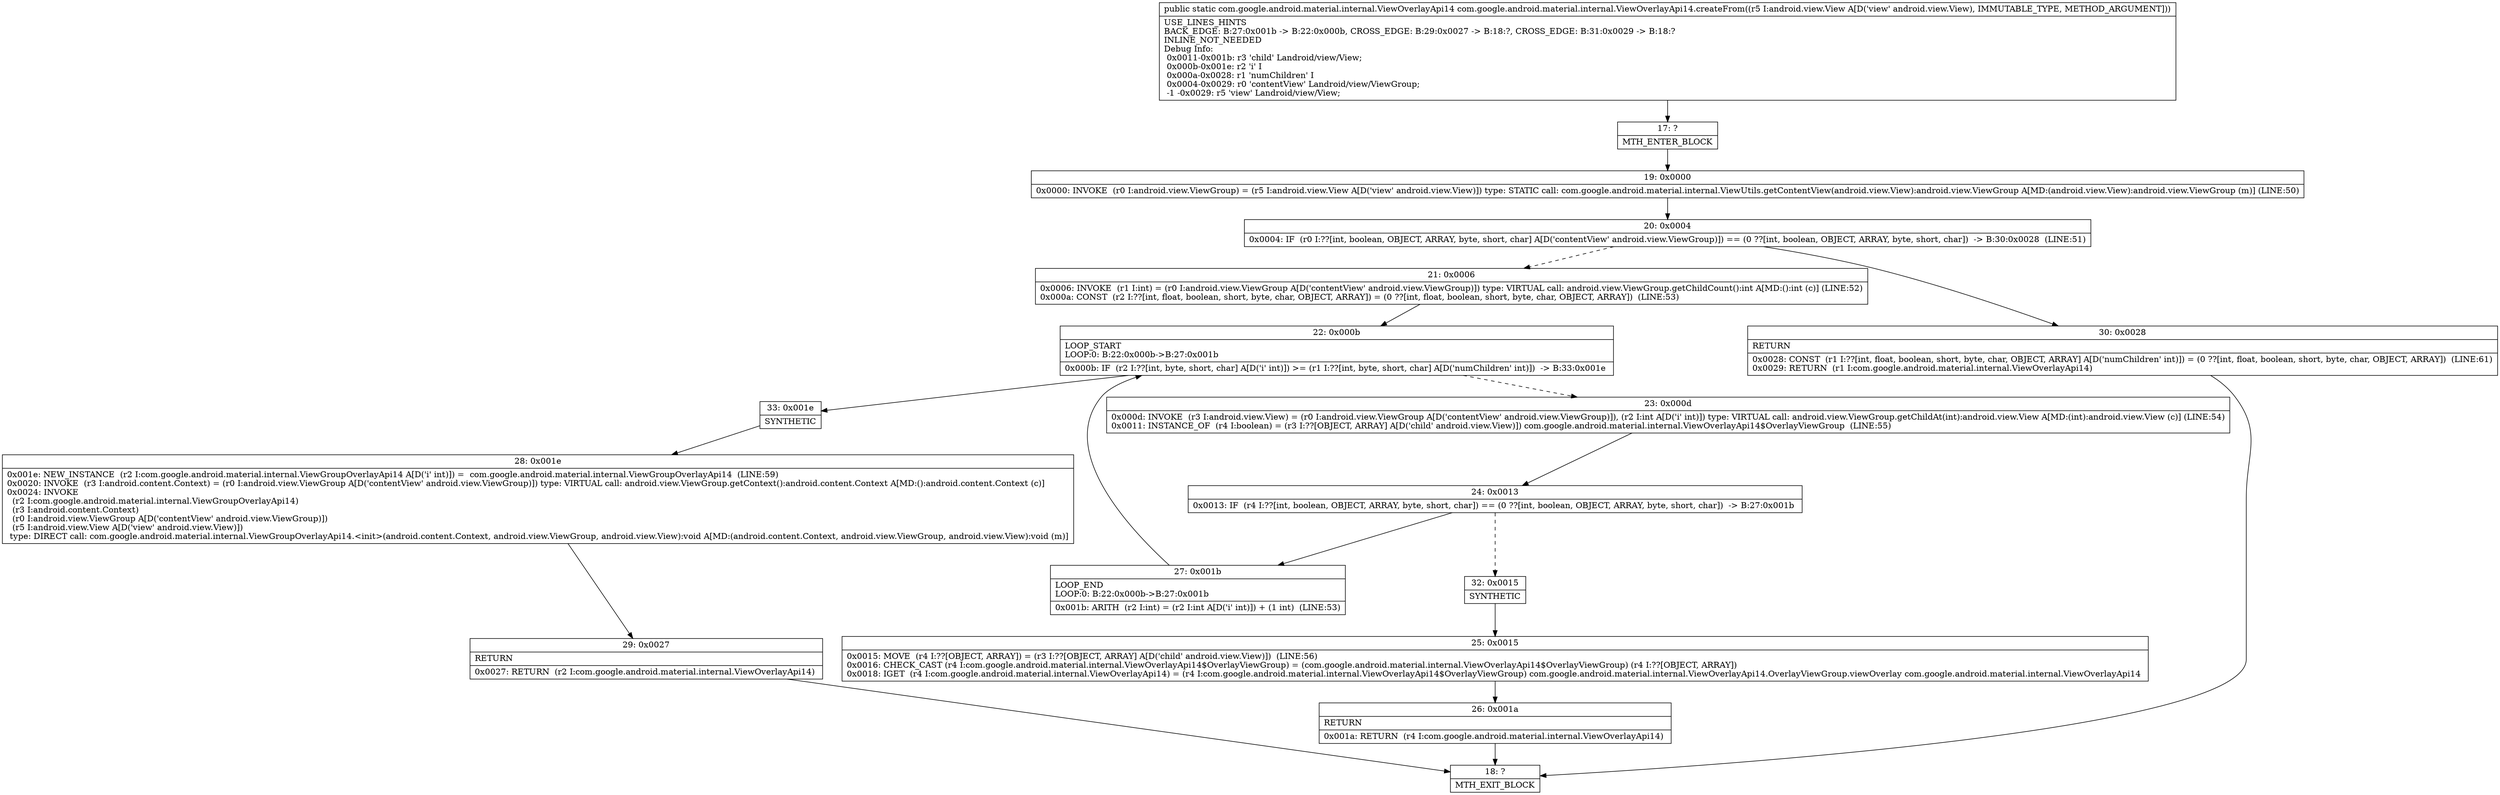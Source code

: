 digraph "CFG forcom.google.android.material.internal.ViewOverlayApi14.createFrom(Landroid\/view\/View;)Lcom\/google\/android\/material\/internal\/ViewOverlayApi14;" {
Node_17 [shape=record,label="{17\:\ ?|MTH_ENTER_BLOCK\l}"];
Node_19 [shape=record,label="{19\:\ 0x0000|0x0000: INVOKE  (r0 I:android.view.ViewGroup) = (r5 I:android.view.View A[D('view' android.view.View)]) type: STATIC call: com.google.android.material.internal.ViewUtils.getContentView(android.view.View):android.view.ViewGroup A[MD:(android.view.View):android.view.ViewGroup (m)] (LINE:50)\l}"];
Node_20 [shape=record,label="{20\:\ 0x0004|0x0004: IF  (r0 I:??[int, boolean, OBJECT, ARRAY, byte, short, char] A[D('contentView' android.view.ViewGroup)]) == (0 ??[int, boolean, OBJECT, ARRAY, byte, short, char])  \-\> B:30:0x0028  (LINE:51)\l}"];
Node_21 [shape=record,label="{21\:\ 0x0006|0x0006: INVOKE  (r1 I:int) = (r0 I:android.view.ViewGroup A[D('contentView' android.view.ViewGroup)]) type: VIRTUAL call: android.view.ViewGroup.getChildCount():int A[MD:():int (c)] (LINE:52)\l0x000a: CONST  (r2 I:??[int, float, boolean, short, byte, char, OBJECT, ARRAY]) = (0 ??[int, float, boolean, short, byte, char, OBJECT, ARRAY])  (LINE:53)\l}"];
Node_22 [shape=record,label="{22\:\ 0x000b|LOOP_START\lLOOP:0: B:22:0x000b\-\>B:27:0x001b\l|0x000b: IF  (r2 I:??[int, byte, short, char] A[D('i' int)]) \>= (r1 I:??[int, byte, short, char] A[D('numChildren' int)])  \-\> B:33:0x001e \l}"];
Node_23 [shape=record,label="{23\:\ 0x000d|0x000d: INVOKE  (r3 I:android.view.View) = (r0 I:android.view.ViewGroup A[D('contentView' android.view.ViewGroup)]), (r2 I:int A[D('i' int)]) type: VIRTUAL call: android.view.ViewGroup.getChildAt(int):android.view.View A[MD:(int):android.view.View (c)] (LINE:54)\l0x0011: INSTANCE_OF  (r4 I:boolean) = (r3 I:??[OBJECT, ARRAY] A[D('child' android.view.View)]) com.google.android.material.internal.ViewOverlayApi14$OverlayViewGroup  (LINE:55)\l}"];
Node_24 [shape=record,label="{24\:\ 0x0013|0x0013: IF  (r4 I:??[int, boolean, OBJECT, ARRAY, byte, short, char]) == (0 ??[int, boolean, OBJECT, ARRAY, byte, short, char])  \-\> B:27:0x001b \l}"];
Node_27 [shape=record,label="{27\:\ 0x001b|LOOP_END\lLOOP:0: B:22:0x000b\-\>B:27:0x001b\l|0x001b: ARITH  (r2 I:int) = (r2 I:int A[D('i' int)]) + (1 int)  (LINE:53)\l}"];
Node_32 [shape=record,label="{32\:\ 0x0015|SYNTHETIC\l}"];
Node_25 [shape=record,label="{25\:\ 0x0015|0x0015: MOVE  (r4 I:??[OBJECT, ARRAY]) = (r3 I:??[OBJECT, ARRAY] A[D('child' android.view.View)])  (LINE:56)\l0x0016: CHECK_CAST (r4 I:com.google.android.material.internal.ViewOverlayApi14$OverlayViewGroup) = (com.google.android.material.internal.ViewOverlayApi14$OverlayViewGroup) (r4 I:??[OBJECT, ARRAY]) \l0x0018: IGET  (r4 I:com.google.android.material.internal.ViewOverlayApi14) = (r4 I:com.google.android.material.internal.ViewOverlayApi14$OverlayViewGroup) com.google.android.material.internal.ViewOverlayApi14.OverlayViewGroup.viewOverlay com.google.android.material.internal.ViewOverlayApi14 \l}"];
Node_26 [shape=record,label="{26\:\ 0x001a|RETURN\l|0x001a: RETURN  (r4 I:com.google.android.material.internal.ViewOverlayApi14) \l}"];
Node_18 [shape=record,label="{18\:\ ?|MTH_EXIT_BLOCK\l}"];
Node_33 [shape=record,label="{33\:\ 0x001e|SYNTHETIC\l}"];
Node_28 [shape=record,label="{28\:\ 0x001e|0x001e: NEW_INSTANCE  (r2 I:com.google.android.material.internal.ViewGroupOverlayApi14 A[D('i' int)]) =  com.google.android.material.internal.ViewGroupOverlayApi14  (LINE:59)\l0x0020: INVOKE  (r3 I:android.content.Context) = (r0 I:android.view.ViewGroup A[D('contentView' android.view.ViewGroup)]) type: VIRTUAL call: android.view.ViewGroup.getContext():android.content.Context A[MD:():android.content.Context (c)]\l0x0024: INVOKE  \l  (r2 I:com.google.android.material.internal.ViewGroupOverlayApi14)\l  (r3 I:android.content.Context)\l  (r0 I:android.view.ViewGroup A[D('contentView' android.view.ViewGroup)])\l  (r5 I:android.view.View A[D('view' android.view.View)])\l type: DIRECT call: com.google.android.material.internal.ViewGroupOverlayApi14.\<init\>(android.content.Context, android.view.ViewGroup, android.view.View):void A[MD:(android.content.Context, android.view.ViewGroup, android.view.View):void (m)]\l}"];
Node_29 [shape=record,label="{29\:\ 0x0027|RETURN\l|0x0027: RETURN  (r2 I:com.google.android.material.internal.ViewOverlayApi14) \l}"];
Node_30 [shape=record,label="{30\:\ 0x0028|RETURN\l|0x0028: CONST  (r1 I:??[int, float, boolean, short, byte, char, OBJECT, ARRAY] A[D('numChildren' int)]) = (0 ??[int, float, boolean, short, byte, char, OBJECT, ARRAY])  (LINE:61)\l0x0029: RETURN  (r1 I:com.google.android.material.internal.ViewOverlayApi14) \l}"];
MethodNode[shape=record,label="{public static com.google.android.material.internal.ViewOverlayApi14 com.google.android.material.internal.ViewOverlayApi14.createFrom((r5 I:android.view.View A[D('view' android.view.View), IMMUTABLE_TYPE, METHOD_ARGUMENT]))  | USE_LINES_HINTS\lBACK_EDGE: B:27:0x001b \-\> B:22:0x000b, CROSS_EDGE: B:29:0x0027 \-\> B:18:?, CROSS_EDGE: B:31:0x0029 \-\> B:18:?\lINLINE_NOT_NEEDED\lDebug Info:\l  0x0011\-0x001b: r3 'child' Landroid\/view\/View;\l  0x000b\-0x001e: r2 'i' I\l  0x000a\-0x0028: r1 'numChildren' I\l  0x0004\-0x0029: r0 'contentView' Landroid\/view\/ViewGroup;\l  \-1 \-0x0029: r5 'view' Landroid\/view\/View;\l}"];
MethodNode -> Node_17;Node_17 -> Node_19;
Node_19 -> Node_20;
Node_20 -> Node_21[style=dashed];
Node_20 -> Node_30;
Node_21 -> Node_22;
Node_22 -> Node_23[style=dashed];
Node_22 -> Node_33;
Node_23 -> Node_24;
Node_24 -> Node_27;
Node_24 -> Node_32[style=dashed];
Node_27 -> Node_22;
Node_32 -> Node_25;
Node_25 -> Node_26;
Node_26 -> Node_18;
Node_33 -> Node_28;
Node_28 -> Node_29;
Node_29 -> Node_18;
Node_30 -> Node_18;
}


